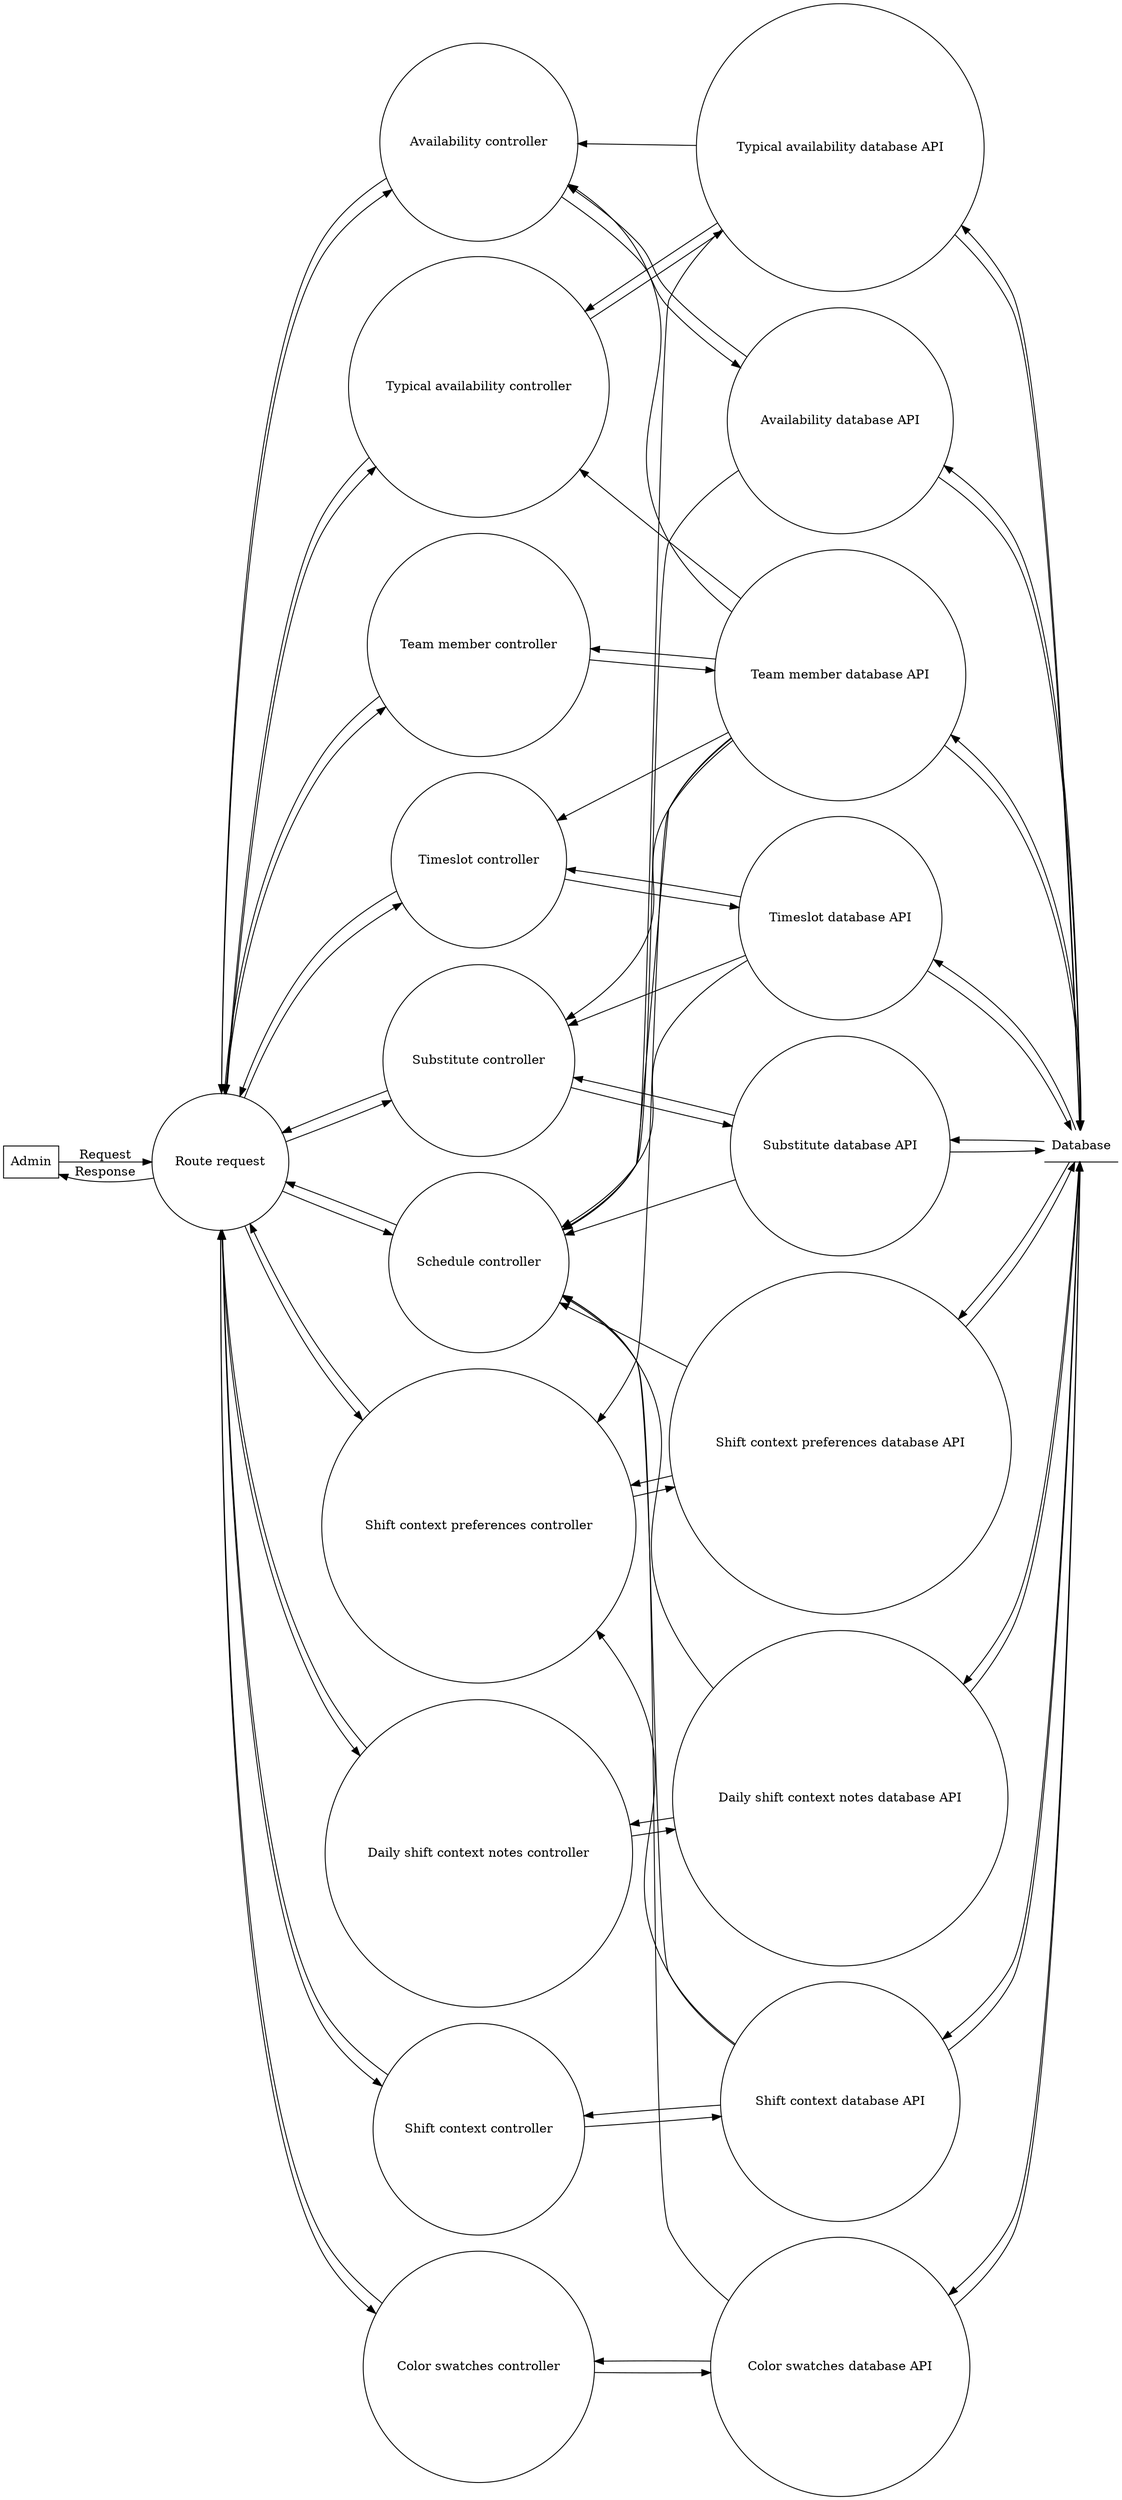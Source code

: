 digraph data_flow_diagram {
    rankdir = "LR"
    node [ shape = circle ]
    
    Admin [ shape = box ]
    
    Admin -> "Route request" [ label = "Request" ]
    "Route request" -> Admin [ label = "Response" ]

    subgraph controllers {
        rank = "same"
        
        "Team member controller"
        "Typical availability controller"
        "Availability controller"
        "Shift context controller"
        "Shift context preferences controller"
        "Color swatches controller"
        "Daily shift context notes controller"
        "Timeslot controller"
        "Substitute controller"
        "Schedule controller"
    }
    
    "Route request" -> {
        "Team member controller"
        "Typical availability controller"
        "Availability controller"
        "Shift context controller"
        "Shift context preferences controller"
        "Color swatches controller"
        "Daily shift context notes controller"
        "Timeslot controller"
        "Substitute controller"
        "Schedule controller"
    } -> "Route request"
    
    /* Database APIs */
    
    subgraph database_api {
        rank = "same"
        
        "Team member database API"
        "Typical availability database API"
        "Availability database API"
        "Shift context database API"
        "Shift context preferences database API"
        "Color swatches database API"
        "Daily shift context notes database API"
        "Timeslot database API"
        "Substitute database API"
    }
    
    /* Base database connections */
    
    "Team member controller" ->
        "Team member database API" ->
        "Team member controller"
    
    "Typical availability controller" ->
        "Typical availability database API" ->
        "Typical availability controller"
    
    "Availability controller" ->
        "Availability database API" ->
        "Availability controller"
    
    "Shift context controller" ->
        "Shift context database API" ->
        "Shift context controller"
    
    "Shift context preferences controller" ->
        "Shift context preferences database API" ->
        "Shift context preferences controller"
    
    "Color swatches controller" ->
        "Color swatches database API" ->
        "Color swatches controller"
    
    "Daily shift context notes controller" ->
        "Daily shift context notes database API" ->
        "Daily shift context notes controller"
    
    "Timeslot controller" ->
        "Timeslot database API" ->
        "Timeslot controller"
    
    "Substitute controller" ->
        "Substitute database API" ->
        "Substitute controller"
    
    /* Additional database connections */
    
    "Team member database API" -> "Availability controller"
    "Team member database API" -> "Typical availability controller"
    "Team member database API" -> "Shift context preferences controller"
    "Team member database API" -> "Substitute controller"
    "Team member database API" -> "Timeslot controller"
    "Typical availability database API" -> "Availability controller"
    "Shift context database API" -> "Shift context preferences controller"
    
    "Timeslot database API" -> "Substitute controller"
    
    {
        "Team member database API"
        "Typical availability database API"
        "Availability database API"
        "Shift context database API"
        "Shift context preferences database API"
        "Color swatches database API"
        "Daily shift context notes database API"
        "Timeslot database API"
        "Substitute database API"
    } -> "Schedule controller"
    
    /* Database */
    
    Database [ shape = underline ]
    
    Database -> {
        "Team member database API"
        "Typical availability database API"
        "Availability database API"
        "Shift context database API"
        "Shift context preferences database API"
        "Color swatches database API"
        "Daily shift context notes database API"
        "Timeslot database API"
        "Substitute database API"
    } -> Database
}
